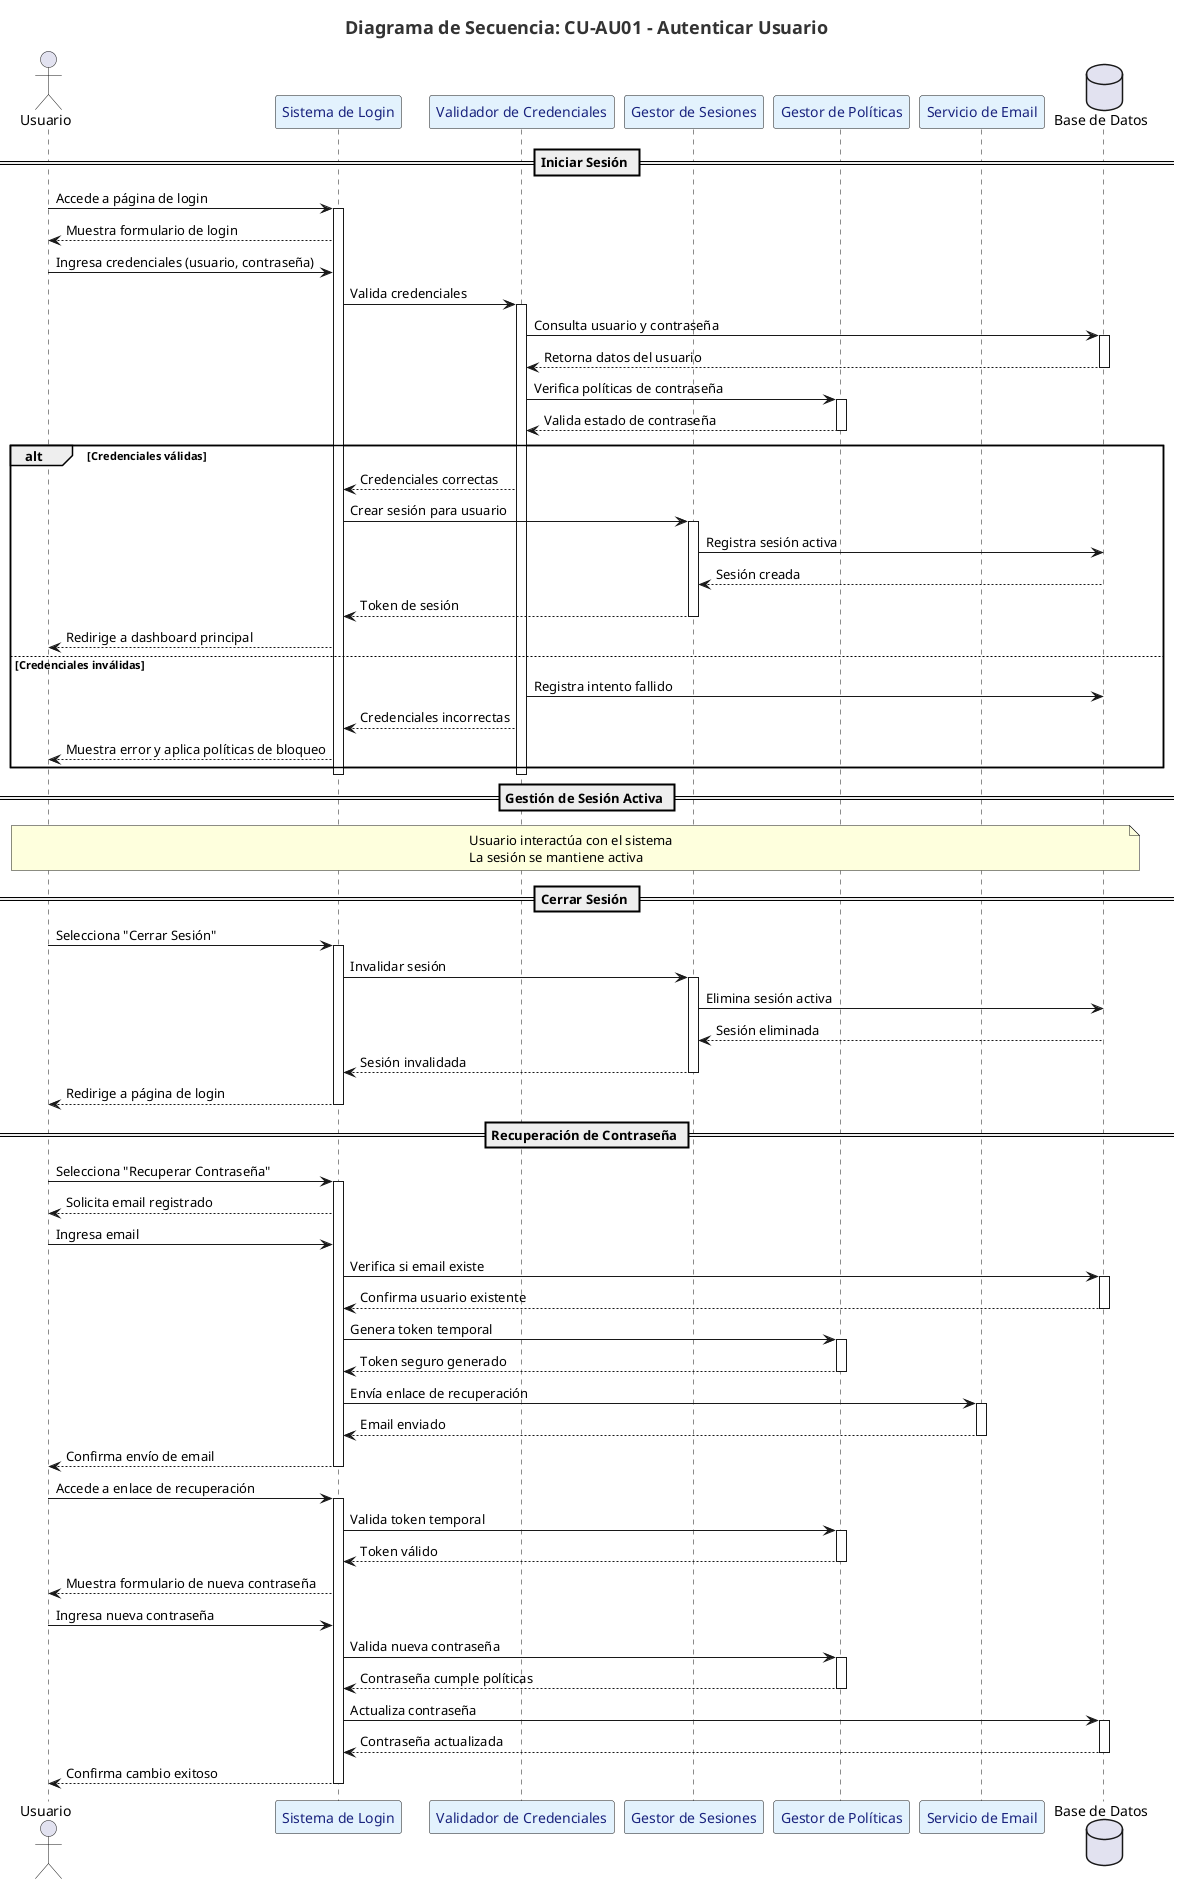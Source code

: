 @startuml
' --- Estilos para mejorar la legibilidad ---
<style>
title {
  FontSize 18
  FontColor #333333
}
participant {
  BackgroundColor #E3F2FD
  BorderColor #1565C0
  FontColor #1A237E
}
activate {
  BackgroundColor #BBDEFB
  BorderColor #1565C0
}
</style>

title Diagrama de Secuencia: CU-AU01 - Autenticar Usuario

actor "Usuario" as Usuario
participant "Sistema de Login" as Login
participant "Validador de Credenciales" as Validador
participant "Gestor de Sesiones" as Sesiones
participant "Gestor de Políticas" as Politicas
participant "Servicio de Email" as Email
database "Base de Datos" as BD

== Iniciar Sesión ==
Usuario -> Login: Accede a página de login
activate Login
Login --> Usuario: Muestra formulario de login
Usuario -> Login: Ingresa credenciales (usuario, contraseña)
Login -> Validador: Valida credenciales
activate Validador

Validador -> BD: Consulta usuario y contraseña
activate BD
BD --> Validador: Retorna datos del usuario
deactivate BD

Validador -> Politicas: Verifica políticas de contraseña
activate Politicas
Politicas --> Validador: Valida estado de contraseña
deactivate Politicas

alt Credenciales válidas
    Validador --> Login: Credenciales correctas
    Login -> Sesiones: Crear sesión para usuario
    activate Sesiones
    Sesiones -> BD: Registra sesión activa
    BD --> Sesiones: Sesión creada
    Sesiones --> Login: Token de sesión
    deactivate Sesiones
    Login --> Usuario: Redirige a dashboard principal
else Credenciales inválidas
    Validador -> BD: Registra intento fallido
    Validador --> Login: Credenciales incorrectas
    Login --> Usuario: Muestra error y aplica políticas de bloqueo
end

deactivate Validador
deactivate Login

== Gestión de Sesión Activa ==
note over Usuario, BD
  Usuario interactúa con el sistema
  La sesión se mantiene activa
end note

== Cerrar Sesión ==
Usuario -> Login: Selecciona "Cerrar Sesión"
activate Login
Login -> Sesiones: Invalidar sesión
activate Sesiones
Sesiones -> BD: Elimina sesión activa
BD --> Sesiones: Sesión eliminada
Sesiones --> Login: Sesión invalidada
deactivate Sesiones
Login --> Usuario: Redirige a página de login
deactivate Login

== Recuperación de Contraseña ==
Usuario -> Login: Selecciona "Recuperar Contraseña"
activate Login
Login --> Usuario: Solicita email registrado
Usuario -> Login: Ingresa email
Login -> BD: Verifica si email existe
activate BD
BD --> Login: Confirma usuario existente
deactivate BD

Login -> Politicas: Genera token temporal
activate Politicas
Politicas --> Login: Token seguro generado
deactivate Politicas

Login -> Email: Envía enlace de recuperación
activate Email
Email --> Login: Email enviado
deactivate Email

Login --> Usuario: Confirma envío de email
deactivate Login

Usuario -> Login: Accede a enlace de recuperación
activate Login
Login -> Politicas: Valida token temporal
activate Politicas
Politicas --> Login: Token válido
deactivate Politicas

Login --> Usuario: Muestra formulario de nueva contraseña
Usuario -> Login: Ingresa nueva contraseña
Login -> Politicas: Valida nueva contraseña
activate Politicas
Politicas --> Login: Contraseña cumple políticas
deactivate Politicas

Login -> BD: Actualiza contraseña
activate BD
BD --> Login: Contraseña actualizada
deactivate BD

Login --> Usuario: Confirma cambio exitoso
deactivate Login

@enduml 